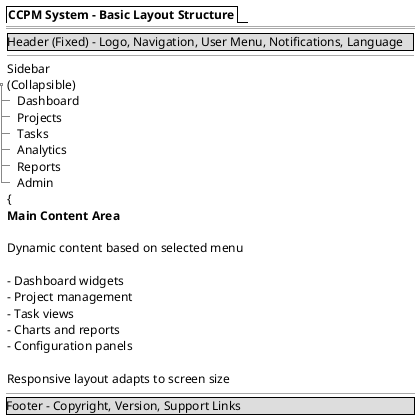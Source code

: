 @startsalt
{
  {/ <b>CCPM System - Basic Layout Structure</b> }
  ==
  {
    {* Header (Fixed) - Logo, Navigation, User Menu, Notifications, Language }
    --
    {T
      Sidebar
      (Collapsible)
      + Dashboard
      + Projects  
      + Tasks
      + Analytics
      + Reports
      + Admin
      |
      {
        <b>Main Content Area</b>
        .
        Dynamic content based on selected menu
        .
        - Dashboard widgets
        - Project management
        - Task views  
        - Charts and reports
        - Configuration panels
        .
        Responsive layout adapts to screen size
      }
    }
    --
    {* Footer - Copyright, Version, Support Links }
  }
}
@endsalt